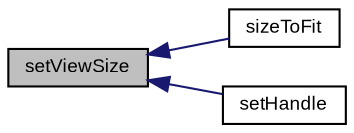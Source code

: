 digraph "setViewSize"
{
  bgcolor="transparent";
  edge [fontname="Arial",fontsize="9",labelfontname="Arial",labelfontsize="9"];
  node [fontname="Arial",fontsize="9",shape=record];
  rankdir="LR";
  Node1 [label="setViewSize",height=0.2,width=0.4,color="black", fillcolor="grey75", style="filled" fontcolor="black"];
  Node1 -> Node2 [dir="back",color="midnightblue",fontsize="9",style="solid",fontname="Arial"];
  Node2 [label="sizeToFit",height=0.2,width=0.4,color="black",URL="$class_v_s_t_g_u_i_1_1_c_slider.html#a1f9f5eb3e6ae65118a2c1f15f15acab3",tooltip="resize view to optimal size "];
  Node1 -> Node3 [dir="back",color="midnightblue",fontsize="9",style="solid",fontname="Arial"];
  Node3 [label="setHandle",height=0.2,width=0.4,color="black",URL="$class_v_s_t_g_u_i_1_1_c_slider.html#a909958b251347674db5813e5c3616b5b"];
}
